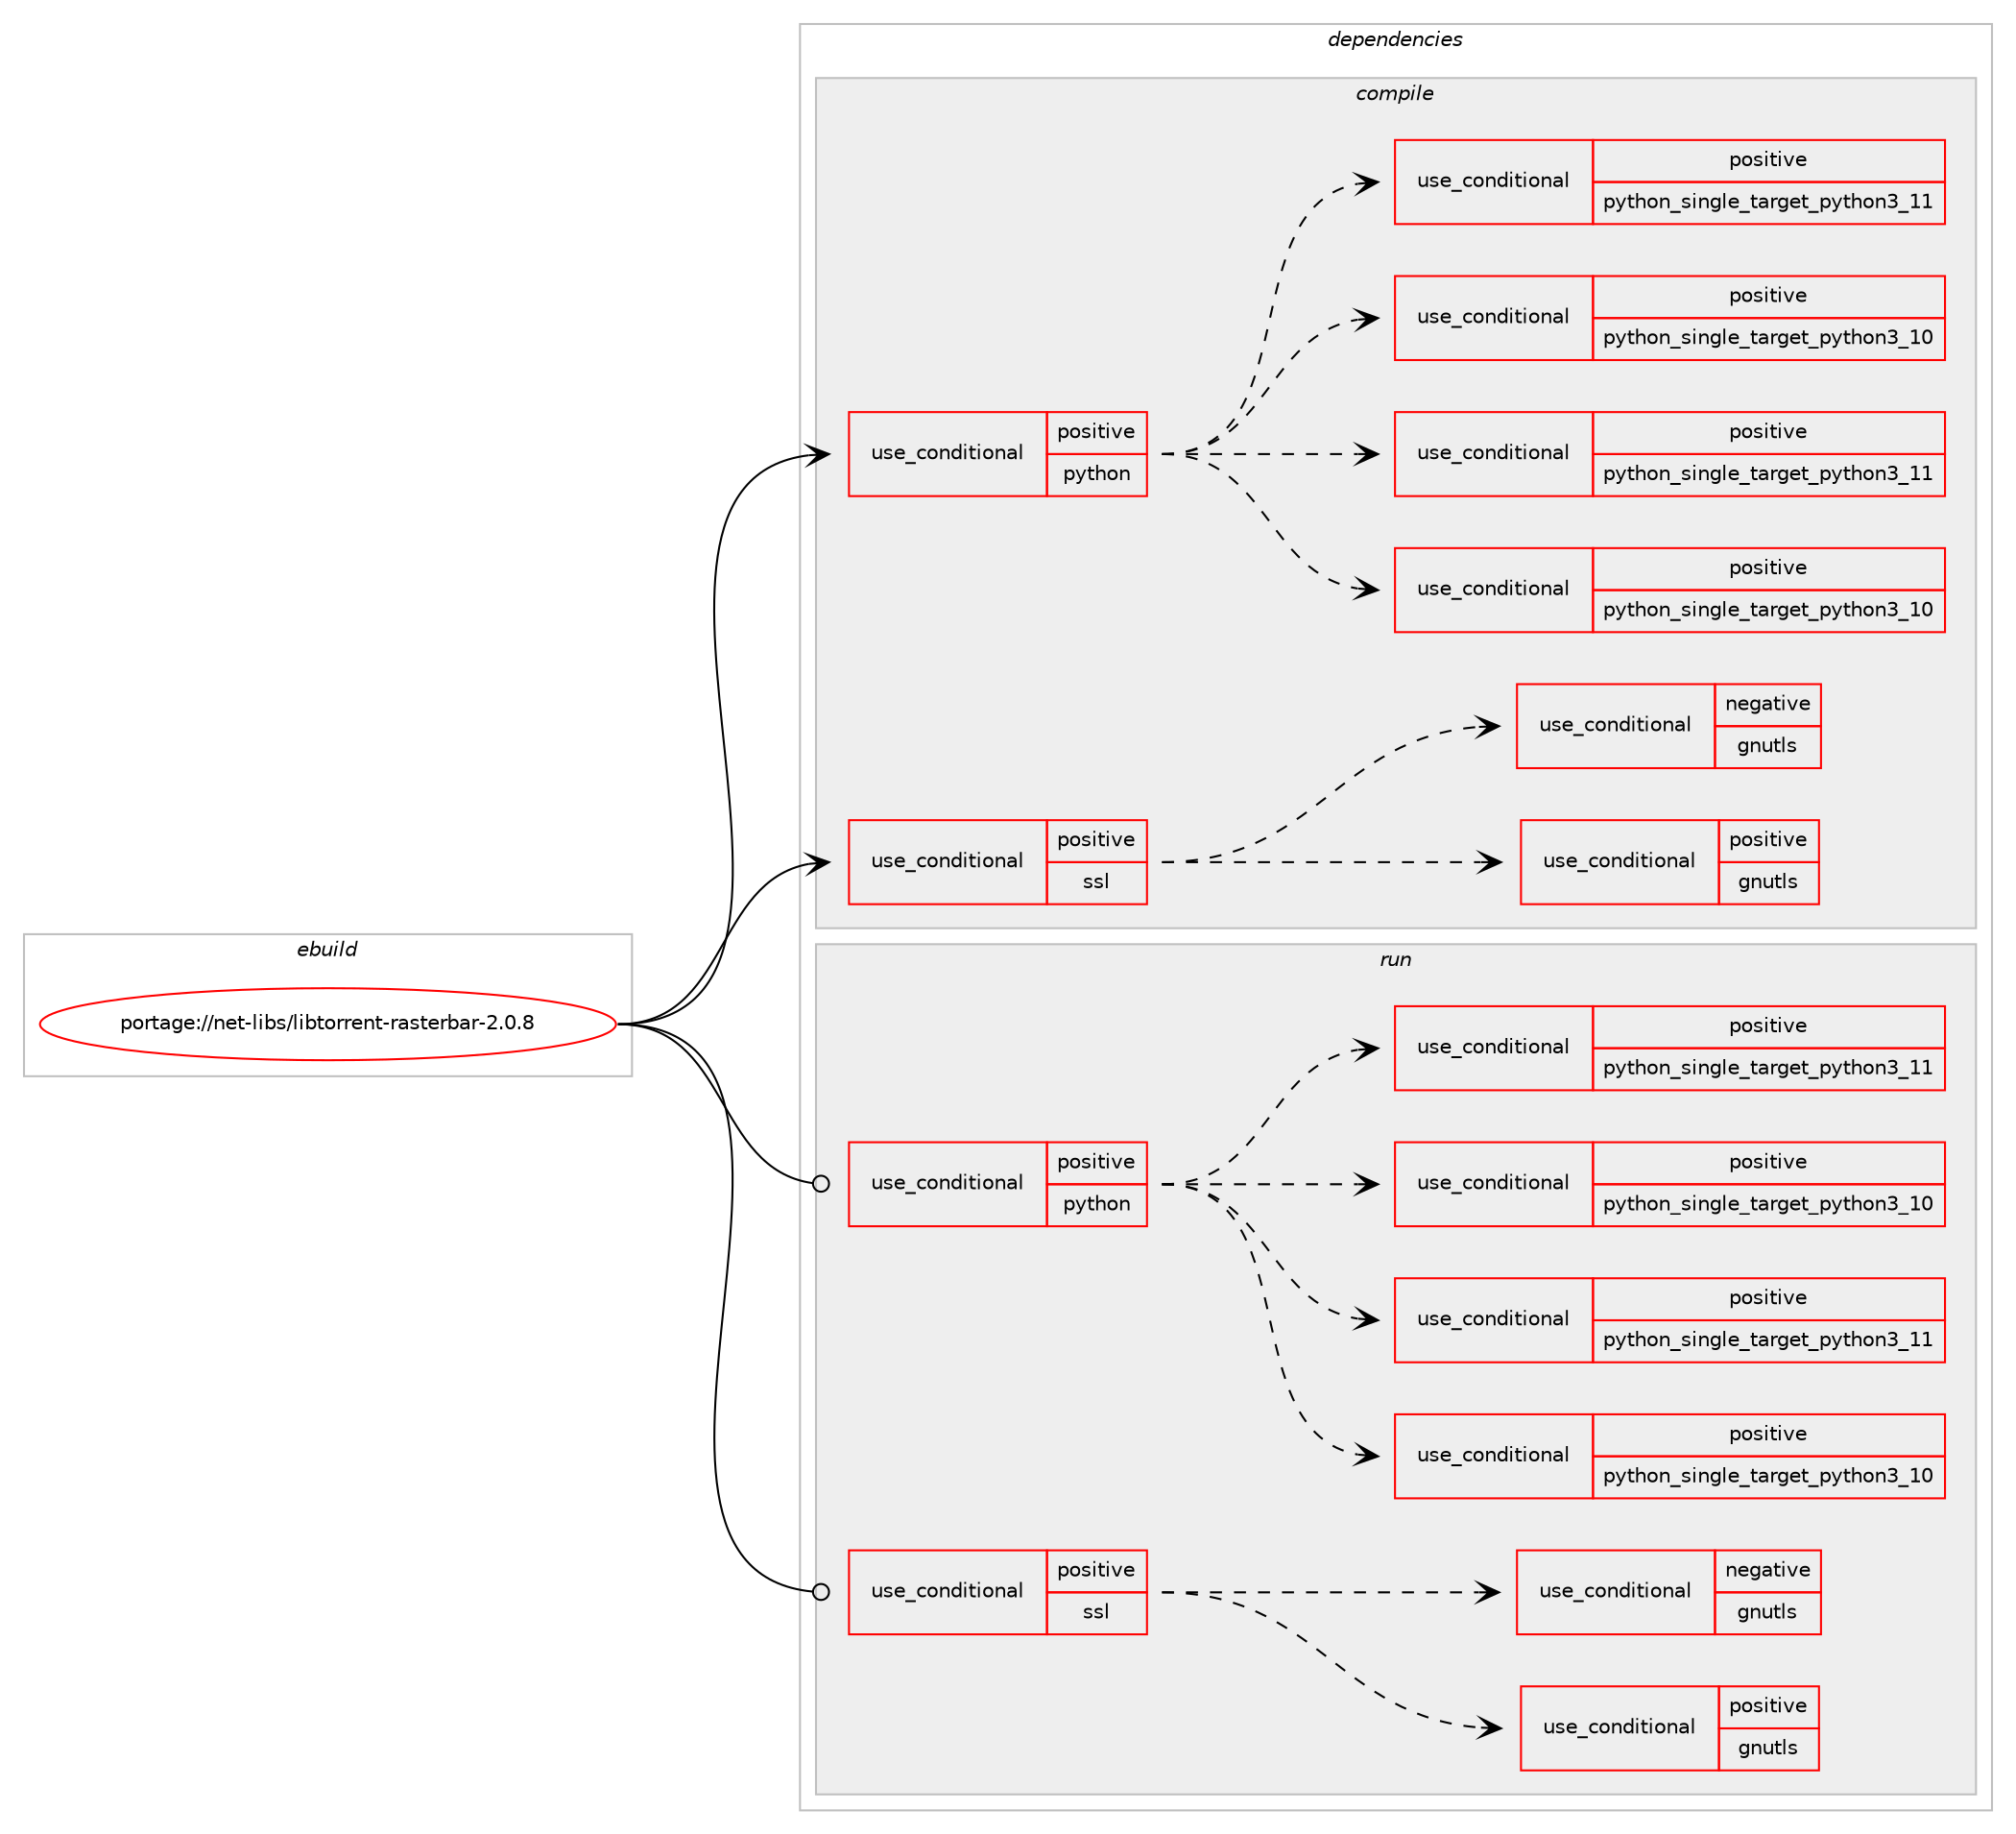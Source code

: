 digraph prolog {

# *************
# Graph options
# *************

newrank=true;
concentrate=true;
compound=true;
graph [rankdir=LR,fontname=Helvetica,fontsize=10,ranksep=1.5];#, ranksep=2.5, nodesep=0.2];
edge  [arrowhead=vee];
node  [fontname=Helvetica,fontsize=10];

# **********
# The ebuild
# **********

subgraph cluster_leftcol {
color=gray;
rank=same;
label=<<i>ebuild</i>>;
id [label="portage://net-libs/libtorrent-rasterbar-2.0.8", color=red, width=4, href="../net-libs/libtorrent-rasterbar-2.0.8.svg"];
}

# ****************
# The dependencies
# ****************

subgraph cluster_midcol {
color=gray;
label=<<i>dependencies</i>>;
subgraph cluster_compile {
fillcolor="#eeeeee";
style=filled;
label=<<i>compile</i>>;
subgraph cond91540 {
dependency183709 [label=<<TABLE BORDER="0" CELLBORDER="1" CELLSPACING="0" CELLPADDING="4"><TR><TD ROWSPAN="3" CELLPADDING="10">use_conditional</TD></TR><TR><TD>positive</TD></TR><TR><TD>python</TD></TR></TABLE>>, shape=none, color=red];
subgraph cond91541 {
dependency183710 [label=<<TABLE BORDER="0" CELLBORDER="1" CELLSPACING="0" CELLPADDING="4"><TR><TD ROWSPAN="3" CELLPADDING="10">use_conditional</TD></TR><TR><TD>positive</TD></TR><TR><TD>python_single_target_python3_10</TD></TR></TABLE>>, shape=none, color=red];
# *** BEGIN UNKNOWN DEPENDENCY TYPE (TODO) ***
# dependency183710 -> package_dependency(portage://net-libs/libtorrent-rasterbar-2.0.8,install,no,dev-lang,python,none,[,,],[slot(3.10)],[])
# *** END UNKNOWN DEPENDENCY TYPE (TODO) ***

}
dependency183709:e -> dependency183710:w [weight=20,style="dashed",arrowhead="vee"];
subgraph cond91542 {
dependency183711 [label=<<TABLE BORDER="0" CELLBORDER="1" CELLSPACING="0" CELLPADDING="4"><TR><TD ROWSPAN="3" CELLPADDING="10">use_conditional</TD></TR><TR><TD>positive</TD></TR><TR><TD>python_single_target_python3_11</TD></TR></TABLE>>, shape=none, color=red];
# *** BEGIN UNKNOWN DEPENDENCY TYPE (TODO) ***
# dependency183711 -> package_dependency(portage://net-libs/libtorrent-rasterbar-2.0.8,install,no,dev-lang,python,none,[,,],[slot(3.11)],[])
# *** END UNKNOWN DEPENDENCY TYPE (TODO) ***

}
dependency183709:e -> dependency183711:w [weight=20,style="dashed",arrowhead="vee"];
subgraph cond91543 {
dependency183712 [label=<<TABLE BORDER="0" CELLBORDER="1" CELLSPACING="0" CELLPADDING="4"><TR><TD ROWSPAN="3" CELLPADDING="10">use_conditional</TD></TR><TR><TD>positive</TD></TR><TR><TD>python_single_target_python3_10</TD></TR></TABLE>>, shape=none, color=red];
# *** BEGIN UNKNOWN DEPENDENCY TYPE (TODO) ***
# dependency183712 -> package_dependency(portage://net-libs/libtorrent-rasterbar-2.0.8,install,no,dev-libs,boost,none,[,,],[],[use(enable(python),none),use(enable(python_targets_python3_10),negative)])
# *** END UNKNOWN DEPENDENCY TYPE (TODO) ***

}
dependency183709:e -> dependency183712:w [weight=20,style="dashed",arrowhead="vee"];
subgraph cond91544 {
dependency183713 [label=<<TABLE BORDER="0" CELLBORDER="1" CELLSPACING="0" CELLPADDING="4"><TR><TD ROWSPAN="3" CELLPADDING="10">use_conditional</TD></TR><TR><TD>positive</TD></TR><TR><TD>python_single_target_python3_11</TD></TR></TABLE>>, shape=none, color=red];
# *** BEGIN UNKNOWN DEPENDENCY TYPE (TODO) ***
# dependency183713 -> package_dependency(portage://net-libs/libtorrent-rasterbar-2.0.8,install,no,dev-libs,boost,none,[,,],[],[use(enable(python),none),use(enable(python_targets_python3_11),negative)])
# *** END UNKNOWN DEPENDENCY TYPE (TODO) ***

}
dependency183709:e -> dependency183713:w [weight=20,style="dashed",arrowhead="vee"];
}
id:e -> dependency183709:w [weight=20,style="solid",arrowhead="vee"];
subgraph cond91545 {
dependency183714 [label=<<TABLE BORDER="0" CELLBORDER="1" CELLSPACING="0" CELLPADDING="4"><TR><TD ROWSPAN="3" CELLPADDING="10">use_conditional</TD></TR><TR><TD>positive</TD></TR><TR><TD>ssl</TD></TR></TABLE>>, shape=none, color=red];
subgraph cond91546 {
dependency183715 [label=<<TABLE BORDER="0" CELLBORDER="1" CELLSPACING="0" CELLPADDING="4"><TR><TD ROWSPAN="3" CELLPADDING="10">use_conditional</TD></TR><TR><TD>positive</TD></TR><TR><TD>gnutls</TD></TR></TABLE>>, shape=none, color=red];
# *** BEGIN UNKNOWN DEPENDENCY TYPE (TODO) ***
# dependency183715 -> package_dependency(portage://net-libs/libtorrent-rasterbar-2.0.8,install,no,net-libs,gnutls,none,[,,],any_same_slot,[])
# *** END UNKNOWN DEPENDENCY TYPE (TODO) ***

}
dependency183714:e -> dependency183715:w [weight=20,style="dashed",arrowhead="vee"];
subgraph cond91547 {
dependency183716 [label=<<TABLE BORDER="0" CELLBORDER="1" CELLSPACING="0" CELLPADDING="4"><TR><TD ROWSPAN="3" CELLPADDING="10">use_conditional</TD></TR><TR><TD>negative</TD></TR><TR><TD>gnutls</TD></TR></TABLE>>, shape=none, color=red];
# *** BEGIN UNKNOWN DEPENDENCY TYPE (TODO) ***
# dependency183716 -> package_dependency(portage://net-libs/libtorrent-rasterbar-2.0.8,install,no,dev-libs,openssl,none,[,,],any_same_slot,[])
# *** END UNKNOWN DEPENDENCY TYPE (TODO) ***

}
dependency183714:e -> dependency183716:w [weight=20,style="dashed",arrowhead="vee"];
}
id:e -> dependency183714:w [weight=20,style="solid",arrowhead="vee"];
# *** BEGIN UNKNOWN DEPENDENCY TYPE (TODO) ***
# id -> package_dependency(portage://net-libs/libtorrent-rasterbar-2.0.8,install,no,dev-libs,boost,none,[,,],any_same_slot,[])
# *** END UNKNOWN DEPENDENCY TYPE (TODO) ***

}
subgraph cluster_compileandrun {
fillcolor="#eeeeee";
style=filled;
label=<<i>compile and run</i>>;
}
subgraph cluster_run {
fillcolor="#eeeeee";
style=filled;
label=<<i>run</i>>;
subgraph cond91548 {
dependency183717 [label=<<TABLE BORDER="0" CELLBORDER="1" CELLSPACING="0" CELLPADDING="4"><TR><TD ROWSPAN="3" CELLPADDING="10">use_conditional</TD></TR><TR><TD>positive</TD></TR><TR><TD>python</TD></TR></TABLE>>, shape=none, color=red];
subgraph cond91549 {
dependency183718 [label=<<TABLE BORDER="0" CELLBORDER="1" CELLSPACING="0" CELLPADDING="4"><TR><TD ROWSPAN="3" CELLPADDING="10">use_conditional</TD></TR><TR><TD>positive</TD></TR><TR><TD>python_single_target_python3_10</TD></TR></TABLE>>, shape=none, color=red];
# *** BEGIN UNKNOWN DEPENDENCY TYPE (TODO) ***
# dependency183718 -> package_dependency(portage://net-libs/libtorrent-rasterbar-2.0.8,run,no,dev-lang,python,none,[,,],[slot(3.10)],[])
# *** END UNKNOWN DEPENDENCY TYPE (TODO) ***

}
dependency183717:e -> dependency183718:w [weight=20,style="dashed",arrowhead="vee"];
subgraph cond91550 {
dependency183719 [label=<<TABLE BORDER="0" CELLBORDER="1" CELLSPACING="0" CELLPADDING="4"><TR><TD ROWSPAN="3" CELLPADDING="10">use_conditional</TD></TR><TR><TD>positive</TD></TR><TR><TD>python_single_target_python3_11</TD></TR></TABLE>>, shape=none, color=red];
# *** BEGIN UNKNOWN DEPENDENCY TYPE (TODO) ***
# dependency183719 -> package_dependency(portage://net-libs/libtorrent-rasterbar-2.0.8,run,no,dev-lang,python,none,[,,],[slot(3.11)],[])
# *** END UNKNOWN DEPENDENCY TYPE (TODO) ***

}
dependency183717:e -> dependency183719:w [weight=20,style="dashed",arrowhead="vee"];
subgraph cond91551 {
dependency183720 [label=<<TABLE BORDER="0" CELLBORDER="1" CELLSPACING="0" CELLPADDING="4"><TR><TD ROWSPAN="3" CELLPADDING="10">use_conditional</TD></TR><TR><TD>positive</TD></TR><TR><TD>python_single_target_python3_10</TD></TR></TABLE>>, shape=none, color=red];
# *** BEGIN UNKNOWN DEPENDENCY TYPE (TODO) ***
# dependency183720 -> package_dependency(portage://net-libs/libtorrent-rasterbar-2.0.8,run,no,dev-libs,boost,none,[,,],[],[use(enable(python),none),use(enable(python_targets_python3_10),negative)])
# *** END UNKNOWN DEPENDENCY TYPE (TODO) ***

}
dependency183717:e -> dependency183720:w [weight=20,style="dashed",arrowhead="vee"];
subgraph cond91552 {
dependency183721 [label=<<TABLE BORDER="0" CELLBORDER="1" CELLSPACING="0" CELLPADDING="4"><TR><TD ROWSPAN="3" CELLPADDING="10">use_conditional</TD></TR><TR><TD>positive</TD></TR><TR><TD>python_single_target_python3_11</TD></TR></TABLE>>, shape=none, color=red];
# *** BEGIN UNKNOWN DEPENDENCY TYPE (TODO) ***
# dependency183721 -> package_dependency(portage://net-libs/libtorrent-rasterbar-2.0.8,run,no,dev-libs,boost,none,[,,],[],[use(enable(python),none),use(enable(python_targets_python3_11),negative)])
# *** END UNKNOWN DEPENDENCY TYPE (TODO) ***

}
dependency183717:e -> dependency183721:w [weight=20,style="dashed",arrowhead="vee"];
}
id:e -> dependency183717:w [weight=20,style="solid",arrowhead="odot"];
subgraph cond91553 {
dependency183722 [label=<<TABLE BORDER="0" CELLBORDER="1" CELLSPACING="0" CELLPADDING="4"><TR><TD ROWSPAN="3" CELLPADDING="10">use_conditional</TD></TR><TR><TD>positive</TD></TR><TR><TD>ssl</TD></TR></TABLE>>, shape=none, color=red];
subgraph cond91554 {
dependency183723 [label=<<TABLE BORDER="0" CELLBORDER="1" CELLSPACING="0" CELLPADDING="4"><TR><TD ROWSPAN="3" CELLPADDING="10">use_conditional</TD></TR><TR><TD>positive</TD></TR><TR><TD>gnutls</TD></TR></TABLE>>, shape=none, color=red];
# *** BEGIN UNKNOWN DEPENDENCY TYPE (TODO) ***
# dependency183723 -> package_dependency(portage://net-libs/libtorrent-rasterbar-2.0.8,run,no,net-libs,gnutls,none,[,,],any_same_slot,[])
# *** END UNKNOWN DEPENDENCY TYPE (TODO) ***

}
dependency183722:e -> dependency183723:w [weight=20,style="dashed",arrowhead="vee"];
subgraph cond91555 {
dependency183724 [label=<<TABLE BORDER="0" CELLBORDER="1" CELLSPACING="0" CELLPADDING="4"><TR><TD ROWSPAN="3" CELLPADDING="10">use_conditional</TD></TR><TR><TD>negative</TD></TR><TR><TD>gnutls</TD></TR></TABLE>>, shape=none, color=red];
# *** BEGIN UNKNOWN DEPENDENCY TYPE (TODO) ***
# dependency183724 -> package_dependency(portage://net-libs/libtorrent-rasterbar-2.0.8,run,no,dev-libs,openssl,none,[,,],any_same_slot,[])
# *** END UNKNOWN DEPENDENCY TYPE (TODO) ***

}
dependency183722:e -> dependency183724:w [weight=20,style="dashed",arrowhead="vee"];
}
id:e -> dependency183722:w [weight=20,style="solid",arrowhead="odot"];
# *** BEGIN UNKNOWN DEPENDENCY TYPE (TODO) ***
# id -> package_dependency(portage://net-libs/libtorrent-rasterbar-2.0.8,run,no,dev-libs,boost,none,[,,],any_same_slot,[])
# *** END UNKNOWN DEPENDENCY TYPE (TODO) ***

}
}

# **************
# The candidates
# **************

subgraph cluster_choices {
rank=same;
color=gray;
label=<<i>candidates</i>>;

}

}
